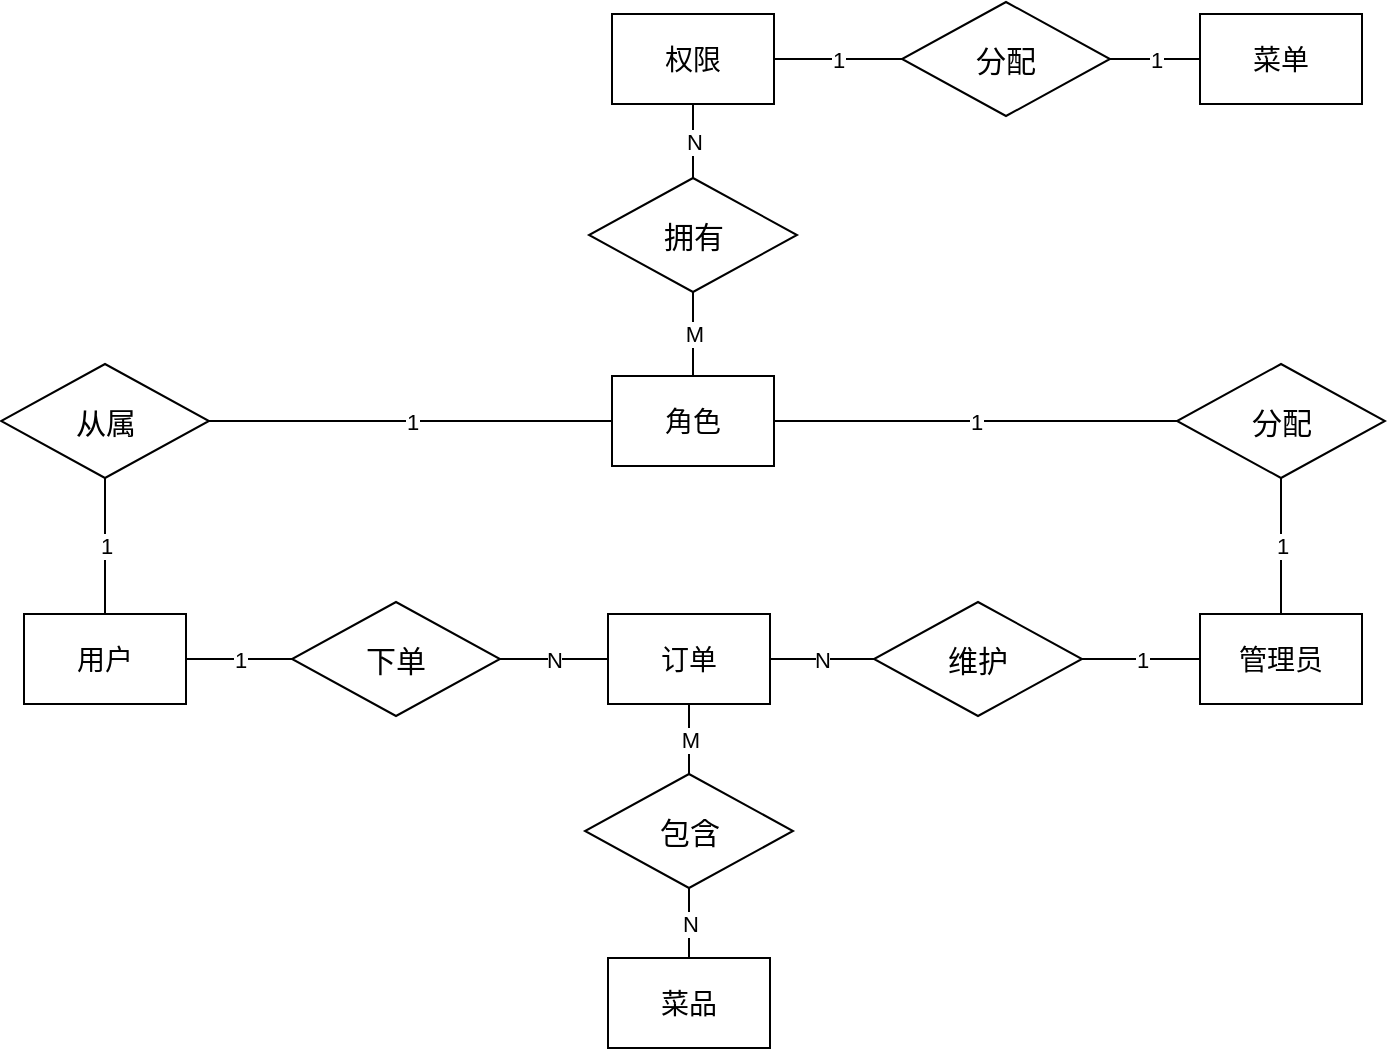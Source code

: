 <mxfile version="21.3.6" type="github">
  <diagram name="第 1 页" id="Jqcyr3Mh_9-g8RaHAsbG">
    <mxGraphModel dx="987" dy="1680" grid="0" gridSize="10" guides="1" tooltips="1" connect="1" arrows="1" fold="1" page="1" pageScale="1" pageWidth="827" pageHeight="1169" math="0" shadow="0">
      <root>
        <mxCell id="0" />
        <mxCell id="1" parent="0" />
        <mxCell id="uRGfOsK0hFezTceHpt90-1" value="用户" style="rounded=0;whiteSpace=wrap;html=1;fontSize=14;" vertex="1" parent="1">
          <mxGeometry x="64" y="128" width="81" height="45" as="geometry" />
        </mxCell>
        <mxCell id="uRGfOsK0hFezTceHpt90-3" value="管理员" style="rounded=0;whiteSpace=wrap;html=1;fontSize=14;" vertex="1" parent="1">
          <mxGeometry x="652" y="128" width="81" height="45" as="geometry" />
        </mxCell>
        <mxCell id="uRGfOsK0hFezTceHpt90-5" value="订单" style="rounded=0;whiteSpace=wrap;html=1;fontSize=14;" vertex="1" parent="1">
          <mxGeometry x="356" y="128" width="81" height="45" as="geometry" />
        </mxCell>
        <mxCell id="uRGfOsK0hFezTceHpt90-6" value="菜品" style="rounded=0;whiteSpace=wrap;html=1;fontSize=14;" vertex="1" parent="1">
          <mxGeometry x="356" y="300" width="81" height="45" as="geometry" />
        </mxCell>
        <mxCell id="uRGfOsK0hFezTceHpt90-7" value="角色" style="rounded=0;whiteSpace=wrap;html=1;fontSize=14;" vertex="1" parent="1">
          <mxGeometry x="358" y="9" width="81" height="45" as="geometry" />
        </mxCell>
        <mxCell id="uRGfOsK0hFezTceHpt90-8" value="权限" style="rounded=0;whiteSpace=wrap;html=1;fontSize=14;" vertex="1" parent="1">
          <mxGeometry x="358" y="-172" width="81" height="45" as="geometry" />
        </mxCell>
        <mxCell id="uRGfOsK0hFezTceHpt90-9" value="菜单" style="rounded=0;whiteSpace=wrap;html=1;fontSize=14;" vertex="1" parent="1">
          <mxGeometry x="652" y="-172" width="81" height="45" as="geometry" />
        </mxCell>
        <mxCell id="uRGfOsK0hFezTceHpt90-10" value="分配" style="rhombus;whiteSpace=wrap;html=1;fontSize=15;" vertex="1" parent="1">
          <mxGeometry x="640.5" y="3" width="104" height="57" as="geometry" />
        </mxCell>
        <mxCell id="uRGfOsK0hFezTceHpt90-11" value="拥有" style="rhombus;whiteSpace=wrap;html=1;fontSize=15;" vertex="1" parent="1">
          <mxGeometry x="346.5" y="-90" width="104" height="57" as="geometry" />
        </mxCell>
        <mxCell id="uRGfOsK0hFezTceHpt90-12" value="分配" style="rhombus;whiteSpace=wrap;html=1;fontSize=15;" vertex="1" parent="1">
          <mxGeometry x="503" y="-178" width="104" height="57" as="geometry" />
        </mxCell>
        <mxCell id="uRGfOsK0hFezTceHpt90-13" value="包含" style="rhombus;whiteSpace=wrap;html=1;fontSize=15;" vertex="1" parent="1">
          <mxGeometry x="344.5" y="208" width="104" height="57" as="geometry" />
        </mxCell>
        <mxCell id="uRGfOsK0hFezTceHpt90-14" value="下单" style="rhombus;whiteSpace=wrap;html=1;fontSize=15;" vertex="1" parent="1">
          <mxGeometry x="198" y="122" width="104" height="57" as="geometry" />
        </mxCell>
        <mxCell id="uRGfOsK0hFezTceHpt90-15" value="维护" style="rhombus;whiteSpace=wrap;html=1;fontSize=15;" vertex="1" parent="1">
          <mxGeometry x="489" y="122" width="104" height="57" as="geometry" />
        </mxCell>
        <mxCell id="uRGfOsK0hFezTceHpt90-16" value="1" style="endArrow=none;html=1;rounded=0;exitX=1;exitY=0.5;exitDx=0;exitDy=0;entryX=0;entryY=0.5;entryDx=0;entryDy=0;" edge="1" parent="1" source="uRGfOsK0hFezTceHpt90-1" target="uRGfOsK0hFezTceHpt90-14">
          <mxGeometry width="50" height="50" relative="1" as="geometry">
            <mxPoint x="387" y="171" as="sourcePoint" />
            <mxPoint x="437" y="121" as="targetPoint" />
          </mxGeometry>
        </mxCell>
        <mxCell id="uRGfOsK0hFezTceHpt90-17" value="N" style="endArrow=none;html=1;rounded=0;exitX=0;exitY=0.5;exitDx=0;exitDy=0;entryX=1;entryY=0.5;entryDx=0;entryDy=0;" edge="1" parent="1" source="uRGfOsK0hFezTceHpt90-5" target="uRGfOsK0hFezTceHpt90-14">
          <mxGeometry width="50" height="50" relative="1" as="geometry">
            <mxPoint x="155" y="161" as="sourcePoint" />
            <mxPoint x="208" y="161" as="targetPoint" />
          </mxGeometry>
        </mxCell>
        <mxCell id="uRGfOsK0hFezTceHpt90-18" value="N" style="endArrow=none;html=1;rounded=0;exitX=0;exitY=0.5;exitDx=0;exitDy=0;entryX=1;entryY=0.5;entryDx=0;entryDy=0;" edge="1" parent="1" source="uRGfOsK0hFezTceHpt90-15" target="uRGfOsK0hFezTceHpt90-5">
          <mxGeometry width="50" height="50" relative="1" as="geometry">
            <mxPoint x="155" y="161" as="sourcePoint" />
            <mxPoint x="208" y="161" as="targetPoint" />
          </mxGeometry>
        </mxCell>
        <mxCell id="uRGfOsK0hFezTceHpt90-19" value="1" style="endArrow=none;html=1;rounded=0;exitX=1;exitY=0.5;exitDx=0;exitDy=0;entryX=0;entryY=0.5;entryDx=0;entryDy=0;" edge="1" parent="1" source="uRGfOsK0hFezTceHpt90-15" target="uRGfOsK0hFezTceHpt90-3">
          <mxGeometry width="50" height="50" relative="1" as="geometry">
            <mxPoint x="165" y="171" as="sourcePoint" />
            <mxPoint x="218" y="171" as="targetPoint" />
          </mxGeometry>
        </mxCell>
        <mxCell id="uRGfOsK0hFezTceHpt90-20" value="N" style="endArrow=none;html=1;rounded=0;entryX=0.5;entryY=0;entryDx=0;entryDy=0;exitX=0.5;exitY=1;exitDx=0;exitDy=0;" edge="1" parent="1" source="uRGfOsK0hFezTceHpt90-13" target="uRGfOsK0hFezTceHpt90-6">
          <mxGeometry width="50" height="50" relative="1" as="geometry">
            <mxPoint x="399" y="272" as="sourcePoint" />
            <mxPoint x="312" y="161" as="targetPoint" />
          </mxGeometry>
        </mxCell>
        <mxCell id="uRGfOsK0hFezTceHpt90-21" value="M" style="endArrow=none;html=1;rounded=0;exitX=0.5;exitY=1;exitDx=0;exitDy=0;entryX=0.5;entryY=0;entryDx=0;entryDy=0;" edge="1" parent="1" source="uRGfOsK0hFezTceHpt90-5" target="uRGfOsK0hFezTceHpt90-13">
          <mxGeometry width="50" height="50" relative="1" as="geometry">
            <mxPoint x="376" y="171" as="sourcePoint" />
            <mxPoint x="322" y="171" as="targetPoint" />
          </mxGeometry>
        </mxCell>
        <mxCell id="uRGfOsK0hFezTceHpt90-22" value="从属" style="rhombus;whiteSpace=wrap;html=1;fontSize=15;" vertex="1" parent="1">
          <mxGeometry x="52.5" y="3" width="104" height="57" as="geometry" />
        </mxCell>
        <mxCell id="uRGfOsK0hFezTceHpt90-23" value="1" style="endArrow=none;html=1;rounded=0;exitX=0.5;exitY=0;exitDx=0;exitDy=0;entryX=0.5;entryY=1;entryDx=0;entryDy=0;" edge="1" parent="1" source="uRGfOsK0hFezTceHpt90-1" target="uRGfOsK0hFezTceHpt90-22">
          <mxGeometry width="50" height="50" relative="1" as="geometry">
            <mxPoint x="155" y="161" as="sourcePoint" />
            <mxPoint x="208" y="161" as="targetPoint" />
          </mxGeometry>
        </mxCell>
        <mxCell id="uRGfOsK0hFezTceHpt90-24" value="1" style="endArrow=none;html=1;rounded=0;exitX=1;exitY=0.5;exitDx=0;exitDy=0;entryX=0;entryY=0.5;entryDx=0;entryDy=0;" edge="1" parent="1" source="uRGfOsK0hFezTceHpt90-22" target="uRGfOsK0hFezTceHpt90-7">
          <mxGeometry width="50" height="50" relative="1" as="geometry">
            <mxPoint x="165" y="171" as="sourcePoint" />
            <mxPoint x="218" y="171" as="targetPoint" />
          </mxGeometry>
        </mxCell>
        <mxCell id="uRGfOsK0hFezTceHpt90-25" value="1" style="endArrow=none;html=1;rounded=0;exitX=0;exitY=0.5;exitDx=0;exitDy=0;entryX=1;entryY=0.5;entryDx=0;entryDy=0;" edge="1" parent="1" source="uRGfOsK0hFezTceHpt90-10" target="uRGfOsK0hFezTceHpt90-7">
          <mxGeometry width="50" height="50" relative="1" as="geometry">
            <mxPoint x="175" y="181" as="sourcePoint" />
            <mxPoint x="228" y="181" as="targetPoint" />
          </mxGeometry>
        </mxCell>
        <mxCell id="uRGfOsK0hFezTceHpt90-26" value="1" style="endArrow=none;html=1;rounded=0;exitX=0.5;exitY=0;exitDx=0;exitDy=0;entryX=0.5;entryY=1;entryDx=0;entryDy=0;" edge="1" parent="1" source="uRGfOsK0hFezTceHpt90-3" target="uRGfOsK0hFezTceHpt90-10">
          <mxGeometry width="50" height="50" relative="1" as="geometry">
            <mxPoint x="185" y="191" as="sourcePoint" />
            <mxPoint x="238" y="191" as="targetPoint" />
          </mxGeometry>
        </mxCell>
        <mxCell id="uRGfOsK0hFezTceHpt90-27" value="M" style="endArrow=none;html=1;rounded=0;exitX=0.5;exitY=0;exitDx=0;exitDy=0;entryX=0.5;entryY=1;entryDx=0;entryDy=0;" edge="1" parent="1" source="uRGfOsK0hFezTceHpt90-7" target="uRGfOsK0hFezTceHpt90-11">
          <mxGeometry width="50" height="50" relative="1" as="geometry">
            <mxPoint x="407" y="183" as="sourcePoint" />
            <mxPoint x="407" y="218" as="targetPoint" />
          </mxGeometry>
        </mxCell>
        <mxCell id="uRGfOsK0hFezTceHpt90-28" value="N" style="endArrow=none;html=1;rounded=0;entryX=0.5;entryY=1;entryDx=0;entryDy=0;exitX=0.5;exitY=0;exitDx=0;exitDy=0;" edge="1" parent="1" source="uRGfOsK0hFezTceHpt90-11" target="uRGfOsK0hFezTceHpt90-8">
          <mxGeometry width="50" height="50" relative="1" as="geometry">
            <mxPoint x="407" y="275" as="sourcePoint" />
            <mxPoint x="407" y="310" as="targetPoint" />
          </mxGeometry>
        </mxCell>
        <mxCell id="uRGfOsK0hFezTceHpt90-29" value="1" style="endArrow=none;html=1;rounded=0;exitX=1;exitY=0.5;exitDx=0;exitDy=0;entryX=0;entryY=0.5;entryDx=0;entryDy=0;" edge="1" parent="1" source="uRGfOsK0hFezTceHpt90-8" target="uRGfOsK0hFezTceHpt90-12">
          <mxGeometry width="50" height="50" relative="1" as="geometry">
            <mxPoint x="651" y="42" as="sourcePoint" />
            <mxPoint x="502" y="-142" as="targetPoint" />
          </mxGeometry>
        </mxCell>
        <mxCell id="uRGfOsK0hFezTceHpt90-30" value="1" style="endArrow=none;html=1;rounded=0;exitX=1;exitY=0.5;exitDx=0;exitDy=0;entryX=0;entryY=0.5;entryDx=0;entryDy=0;" edge="1" parent="1" source="uRGfOsK0hFezTceHpt90-12" target="uRGfOsK0hFezTceHpt90-9">
          <mxGeometry width="50" height="50" relative="1" as="geometry">
            <mxPoint x="661" y="52" as="sourcePoint" />
            <mxPoint x="459" y="52" as="targetPoint" />
          </mxGeometry>
        </mxCell>
      </root>
    </mxGraphModel>
  </diagram>
</mxfile>
